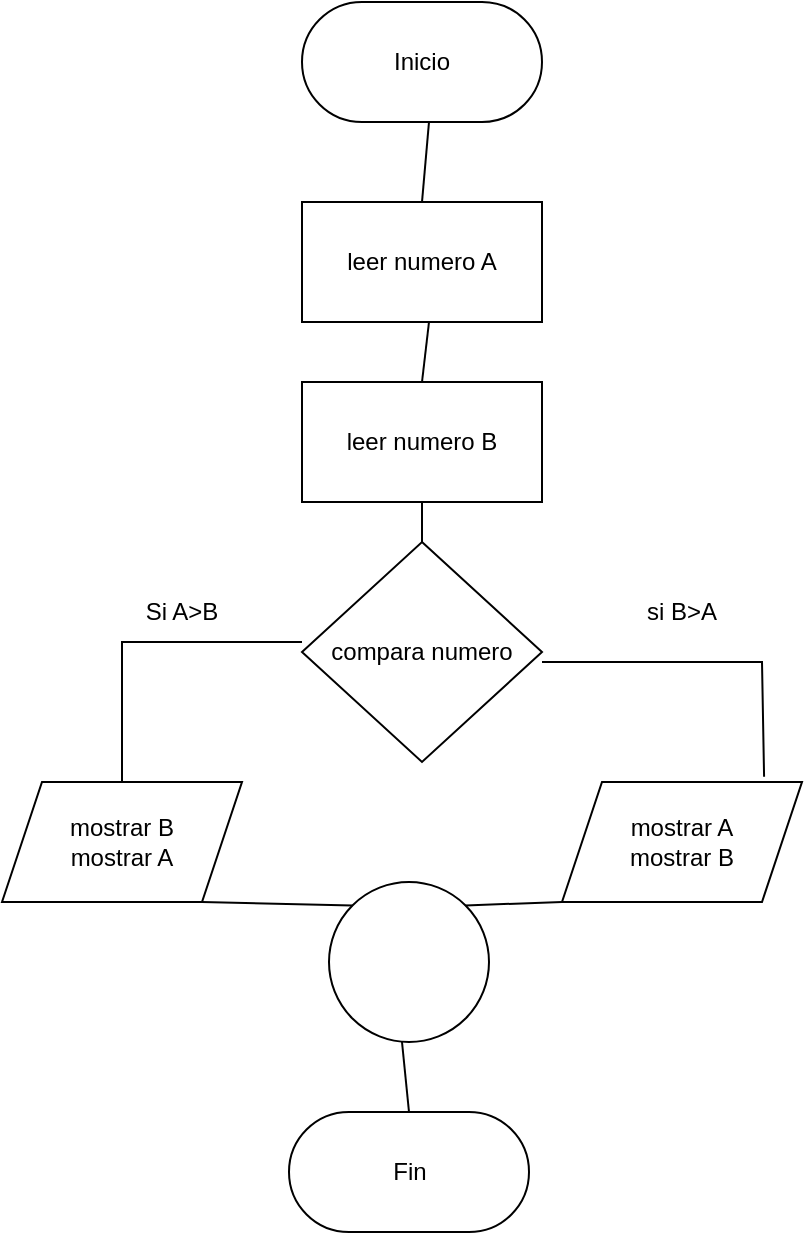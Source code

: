 <mxfile version="22.0.0" type="device">
  <diagram name="Página-1" id="iIbF7k62jLLneHntYNp9">
    <mxGraphModel dx="389" dy="480" grid="1" gridSize="10" guides="1" tooltips="1" connect="1" arrows="1" fold="1" page="1" pageScale="1" pageWidth="827" pageHeight="1169" math="0" shadow="0">
      <root>
        <mxCell id="0" />
        <mxCell id="1" parent="0" />
        <mxCell id="ssk2gsWMVoaEE1Ip2700-1" value="Inicio" style="rounded=1;whiteSpace=wrap;html=1;arcSize=50;" vertex="1" parent="1">
          <mxGeometry x="320" y="30" width="120" height="60" as="geometry" />
        </mxCell>
        <mxCell id="ssk2gsWMVoaEE1Ip2700-2" value="leer numero A" style="rounded=0;whiteSpace=wrap;html=1;" vertex="1" parent="1">
          <mxGeometry x="320" y="130" width="120" height="60" as="geometry" />
        </mxCell>
        <mxCell id="ssk2gsWMVoaEE1Ip2700-3" value="leer numero B" style="rounded=0;whiteSpace=wrap;html=1;" vertex="1" parent="1">
          <mxGeometry x="320" y="220" width="120" height="60" as="geometry" />
        </mxCell>
        <mxCell id="ssk2gsWMVoaEE1Ip2700-4" value="compara numero" style="rhombus;whiteSpace=wrap;html=1;" vertex="1" parent="1">
          <mxGeometry x="320" y="300" width="120" height="110" as="geometry" />
        </mxCell>
        <mxCell id="ssk2gsWMVoaEE1Ip2700-5" value="mostrar B&lt;br&gt;mostrar A" style="shape=parallelogram;perimeter=parallelogramPerimeter;whiteSpace=wrap;html=1;fixedSize=1;" vertex="1" parent="1">
          <mxGeometry x="170" y="420" width="120" height="60" as="geometry" />
        </mxCell>
        <mxCell id="ssk2gsWMVoaEE1Ip2700-6" value="mostrar A&lt;br&gt;mostrar B" style="shape=parallelogram;perimeter=parallelogramPerimeter;whiteSpace=wrap;html=1;fixedSize=1;" vertex="1" parent="1">
          <mxGeometry x="450" y="420" width="120" height="60" as="geometry" />
        </mxCell>
        <mxCell id="ssk2gsWMVoaEE1Ip2700-7" value="" style="ellipse;whiteSpace=wrap;html=1;aspect=fixed;" vertex="1" parent="1">
          <mxGeometry x="333.5" y="470" width="80" height="80" as="geometry" />
        </mxCell>
        <mxCell id="ssk2gsWMVoaEE1Ip2700-8" value="Fin" style="rounded=1;whiteSpace=wrap;html=1;arcSize=50;" vertex="1" parent="1">
          <mxGeometry x="313.5" y="585" width="120" height="60" as="geometry" />
        </mxCell>
        <mxCell id="ssk2gsWMVoaEE1Ip2700-9" value="" style="endArrow=none;html=1;rounded=0;exitX=0.5;exitY=0;exitDx=0;exitDy=0;" edge="1" parent="1" source="ssk2gsWMVoaEE1Ip2700-2">
          <mxGeometry width="50" height="50" relative="1" as="geometry">
            <mxPoint x="333.5" y="140" as="sourcePoint" />
            <mxPoint x="383.5" y="90" as="targetPoint" />
          </mxGeometry>
        </mxCell>
        <mxCell id="ssk2gsWMVoaEE1Ip2700-11" value="" style="endArrow=none;html=1;rounded=0;exitX=0.5;exitY=0;exitDx=0;exitDy=0;" edge="1" parent="1" source="ssk2gsWMVoaEE1Ip2700-3">
          <mxGeometry width="50" height="50" relative="1" as="geometry">
            <mxPoint x="333.5" y="240" as="sourcePoint" />
            <mxPoint x="383.5" y="190" as="targetPoint" />
          </mxGeometry>
        </mxCell>
        <mxCell id="ssk2gsWMVoaEE1Ip2700-12" value="" style="endArrow=none;html=1;rounded=0;exitX=0.5;exitY=0;exitDx=0;exitDy=0;" edge="1" parent="1" source="ssk2gsWMVoaEE1Ip2700-4">
          <mxGeometry width="50" height="50" relative="1" as="geometry">
            <mxPoint x="330" y="330" as="sourcePoint" />
            <mxPoint x="380" y="280" as="targetPoint" />
          </mxGeometry>
        </mxCell>
        <mxCell id="ssk2gsWMVoaEE1Ip2700-13" value="" style="endArrow=none;html=1;rounded=0;" edge="1" parent="1" source="ssk2gsWMVoaEE1Ip2700-5">
          <mxGeometry width="50" height="50" relative="1" as="geometry">
            <mxPoint x="200" y="350" as="sourcePoint" />
            <mxPoint x="320" y="350" as="targetPoint" />
            <Array as="points">
              <mxPoint x="230" y="350" />
            </Array>
          </mxGeometry>
        </mxCell>
        <mxCell id="ssk2gsWMVoaEE1Ip2700-14" value="" style="endArrow=none;html=1;rounded=0;entryX=0.842;entryY=-0.044;entryDx=0;entryDy=0;entryPerimeter=0;" edge="1" parent="1" target="ssk2gsWMVoaEE1Ip2700-6">
          <mxGeometry width="50" height="50" relative="1" as="geometry">
            <mxPoint x="440" y="360" as="sourcePoint" />
            <mxPoint x="560" y="350" as="targetPoint" />
            <Array as="points">
              <mxPoint x="550" y="360" />
            </Array>
          </mxGeometry>
        </mxCell>
        <mxCell id="ssk2gsWMVoaEE1Ip2700-15" value="Si A&amp;gt;B" style="text;html=1;strokeColor=none;fillColor=none;align=center;verticalAlign=middle;whiteSpace=wrap;rounded=0;" vertex="1" parent="1">
          <mxGeometry x="230" y="320" width="60" height="30" as="geometry" />
        </mxCell>
        <mxCell id="ssk2gsWMVoaEE1Ip2700-16" value="si B&amp;gt;A" style="text;html=1;strokeColor=none;fillColor=none;align=center;verticalAlign=middle;whiteSpace=wrap;rounded=0;" vertex="1" parent="1">
          <mxGeometry x="480" y="320" width="60" height="30" as="geometry" />
        </mxCell>
        <mxCell id="ssk2gsWMVoaEE1Ip2700-17" value="" style="endArrow=none;html=1;rounded=0;entryX=0;entryY=0;entryDx=0;entryDy=0;" edge="1" parent="1" target="ssk2gsWMVoaEE1Ip2700-7">
          <mxGeometry width="50" height="50" relative="1" as="geometry">
            <mxPoint x="270" y="480" as="sourcePoint" />
            <mxPoint x="320" y="430" as="targetPoint" />
          </mxGeometry>
        </mxCell>
        <mxCell id="ssk2gsWMVoaEE1Ip2700-18" value="" style="endArrow=none;html=1;rounded=0;exitX=1;exitY=0;exitDx=0;exitDy=0;" edge="1" parent="1" source="ssk2gsWMVoaEE1Ip2700-7">
          <mxGeometry width="50" height="50" relative="1" as="geometry">
            <mxPoint x="400" y="530" as="sourcePoint" />
            <mxPoint x="450" y="480" as="targetPoint" />
          </mxGeometry>
        </mxCell>
        <mxCell id="ssk2gsWMVoaEE1Ip2700-19" value="" style="endArrow=none;html=1;rounded=0;exitX=0.5;exitY=0;exitDx=0;exitDy=0;" edge="1" parent="1" source="ssk2gsWMVoaEE1Ip2700-8">
          <mxGeometry width="50" height="50" relative="1" as="geometry">
            <mxPoint x="320" y="600" as="sourcePoint" />
            <mxPoint x="370" y="550" as="targetPoint" />
          </mxGeometry>
        </mxCell>
      </root>
    </mxGraphModel>
  </diagram>
</mxfile>
